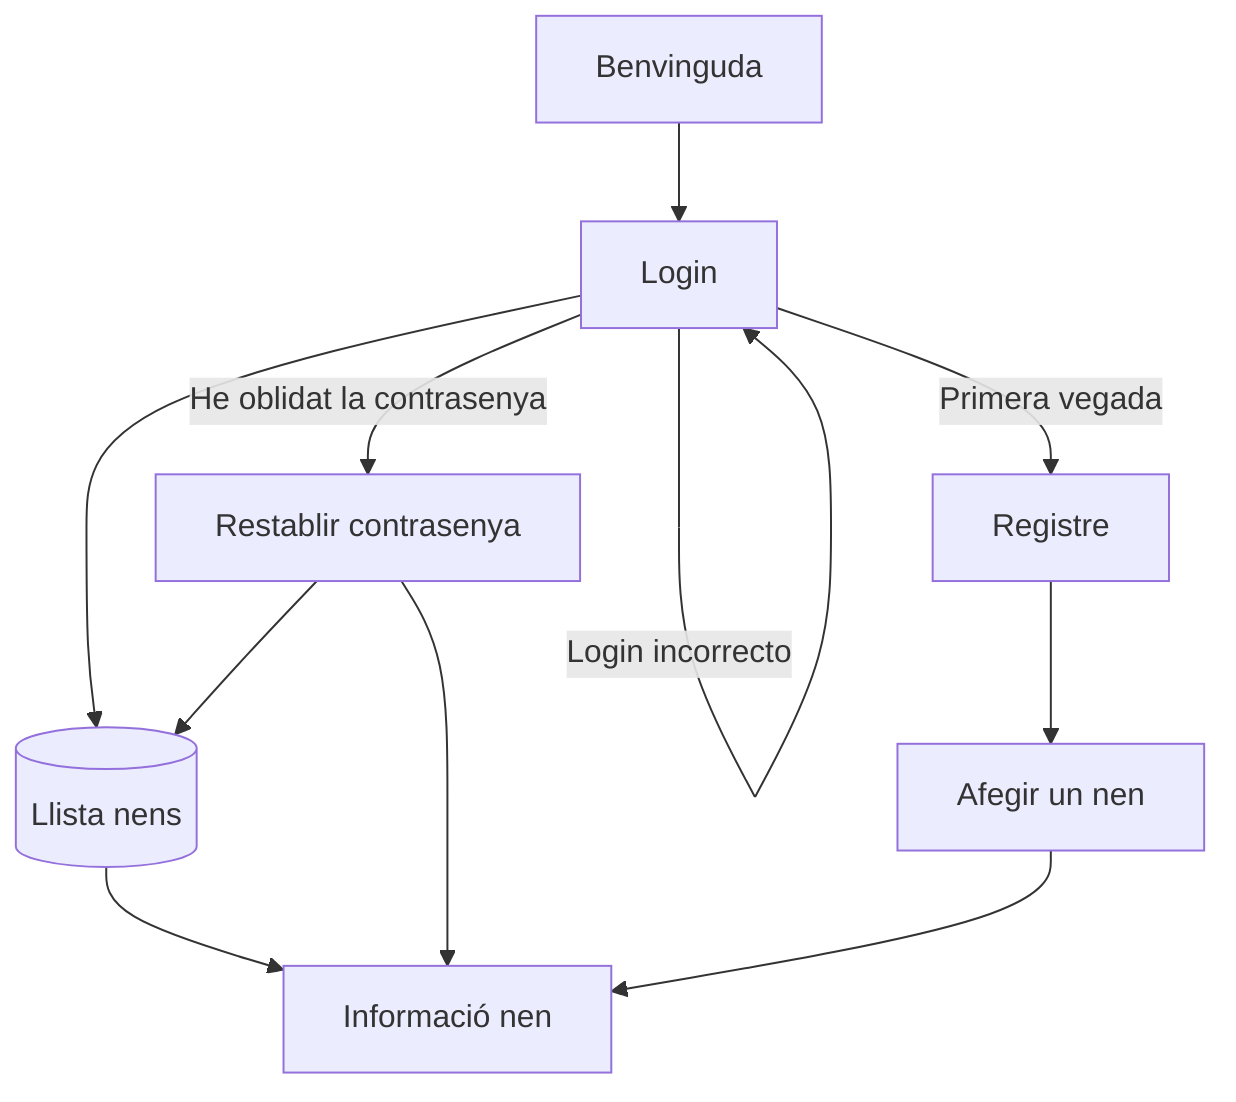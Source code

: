 flowchart TD
    A[Benvinguda] --> B[Login]
    %% Comentarios explicativos para Login %%
    %% || Pantalla: Login ||  
    %% || Inputs: Usuari (email o username) i Contrasenya ||
    %% || Botó: "Iniciar sessió", "Registrar-se", "He oblidat la contrasenya" ||
    B-->|Login incorrecto| B
    B --> D[(Llista nens)] 
    %%C[Validar credencials]
    %%C -->|Correctes i es té més d'1 nen a càrrec| D[(Llista nens)]
    %% || Pantalla: Llista nens ||
    %% || Mostra els nens assignats al cuidador ||
    %% || Opcions: Seleccionar nen || Botó: "Afegir un nen nou" ||

    D --> E[Informació nen]
    %% || Pantalla: Informació nen ||
    %% || Mostra el registre de temps amb el pegat del nen ||
    %% || Opcions: Editar informació, afegir temps || Botó: "Tornar" ||

    B -->|Primera vegada| F[Registre]
    %% || Pantalla: Registre ||
    %% || Formulari amb camps: Nom, Usuari, Email, Contrasenya ||
    %% || Botó: "Registrar-se" ||

    F --> G[Afegir un nen]
    %% || Pantalla: Afegir un nen ||
    %% || Formulari amb camps: Nom del nen, Edat ||
    %% || Botó: "Afegir" ||

    B -->|He oblidat la contrasenya| H[Restablir contrasenya]
    %% || Pantalla: Restablir contrasenya ||
    %% || Formulari amb camp: Email ||
    %% || Botó: "Enviar enllaç de restabliment" ||
    
    H --> E
    H --> D
    %%G --> D
    G --> E